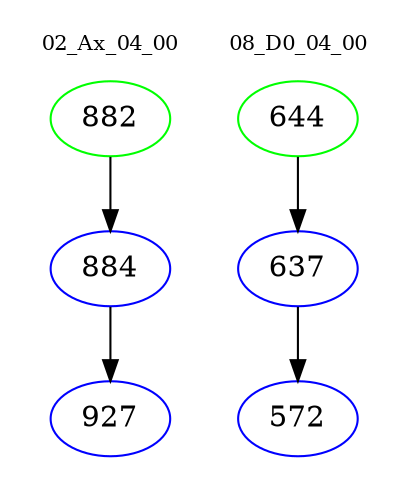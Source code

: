 digraph{
subgraph cluster_0 {
color = white
label = "02_Ax_04_00";
fontsize=10;
T0_882 [label="882", color="green"]
T0_882 -> T0_884 [color="black"]
T0_884 [label="884", color="blue"]
T0_884 -> T0_927 [color="black"]
T0_927 [label="927", color="blue"]
}
subgraph cluster_1 {
color = white
label = "08_D0_04_00";
fontsize=10;
T1_644 [label="644", color="green"]
T1_644 -> T1_637 [color="black"]
T1_637 [label="637", color="blue"]
T1_637 -> T1_572 [color="black"]
T1_572 [label="572", color="blue"]
}
}
